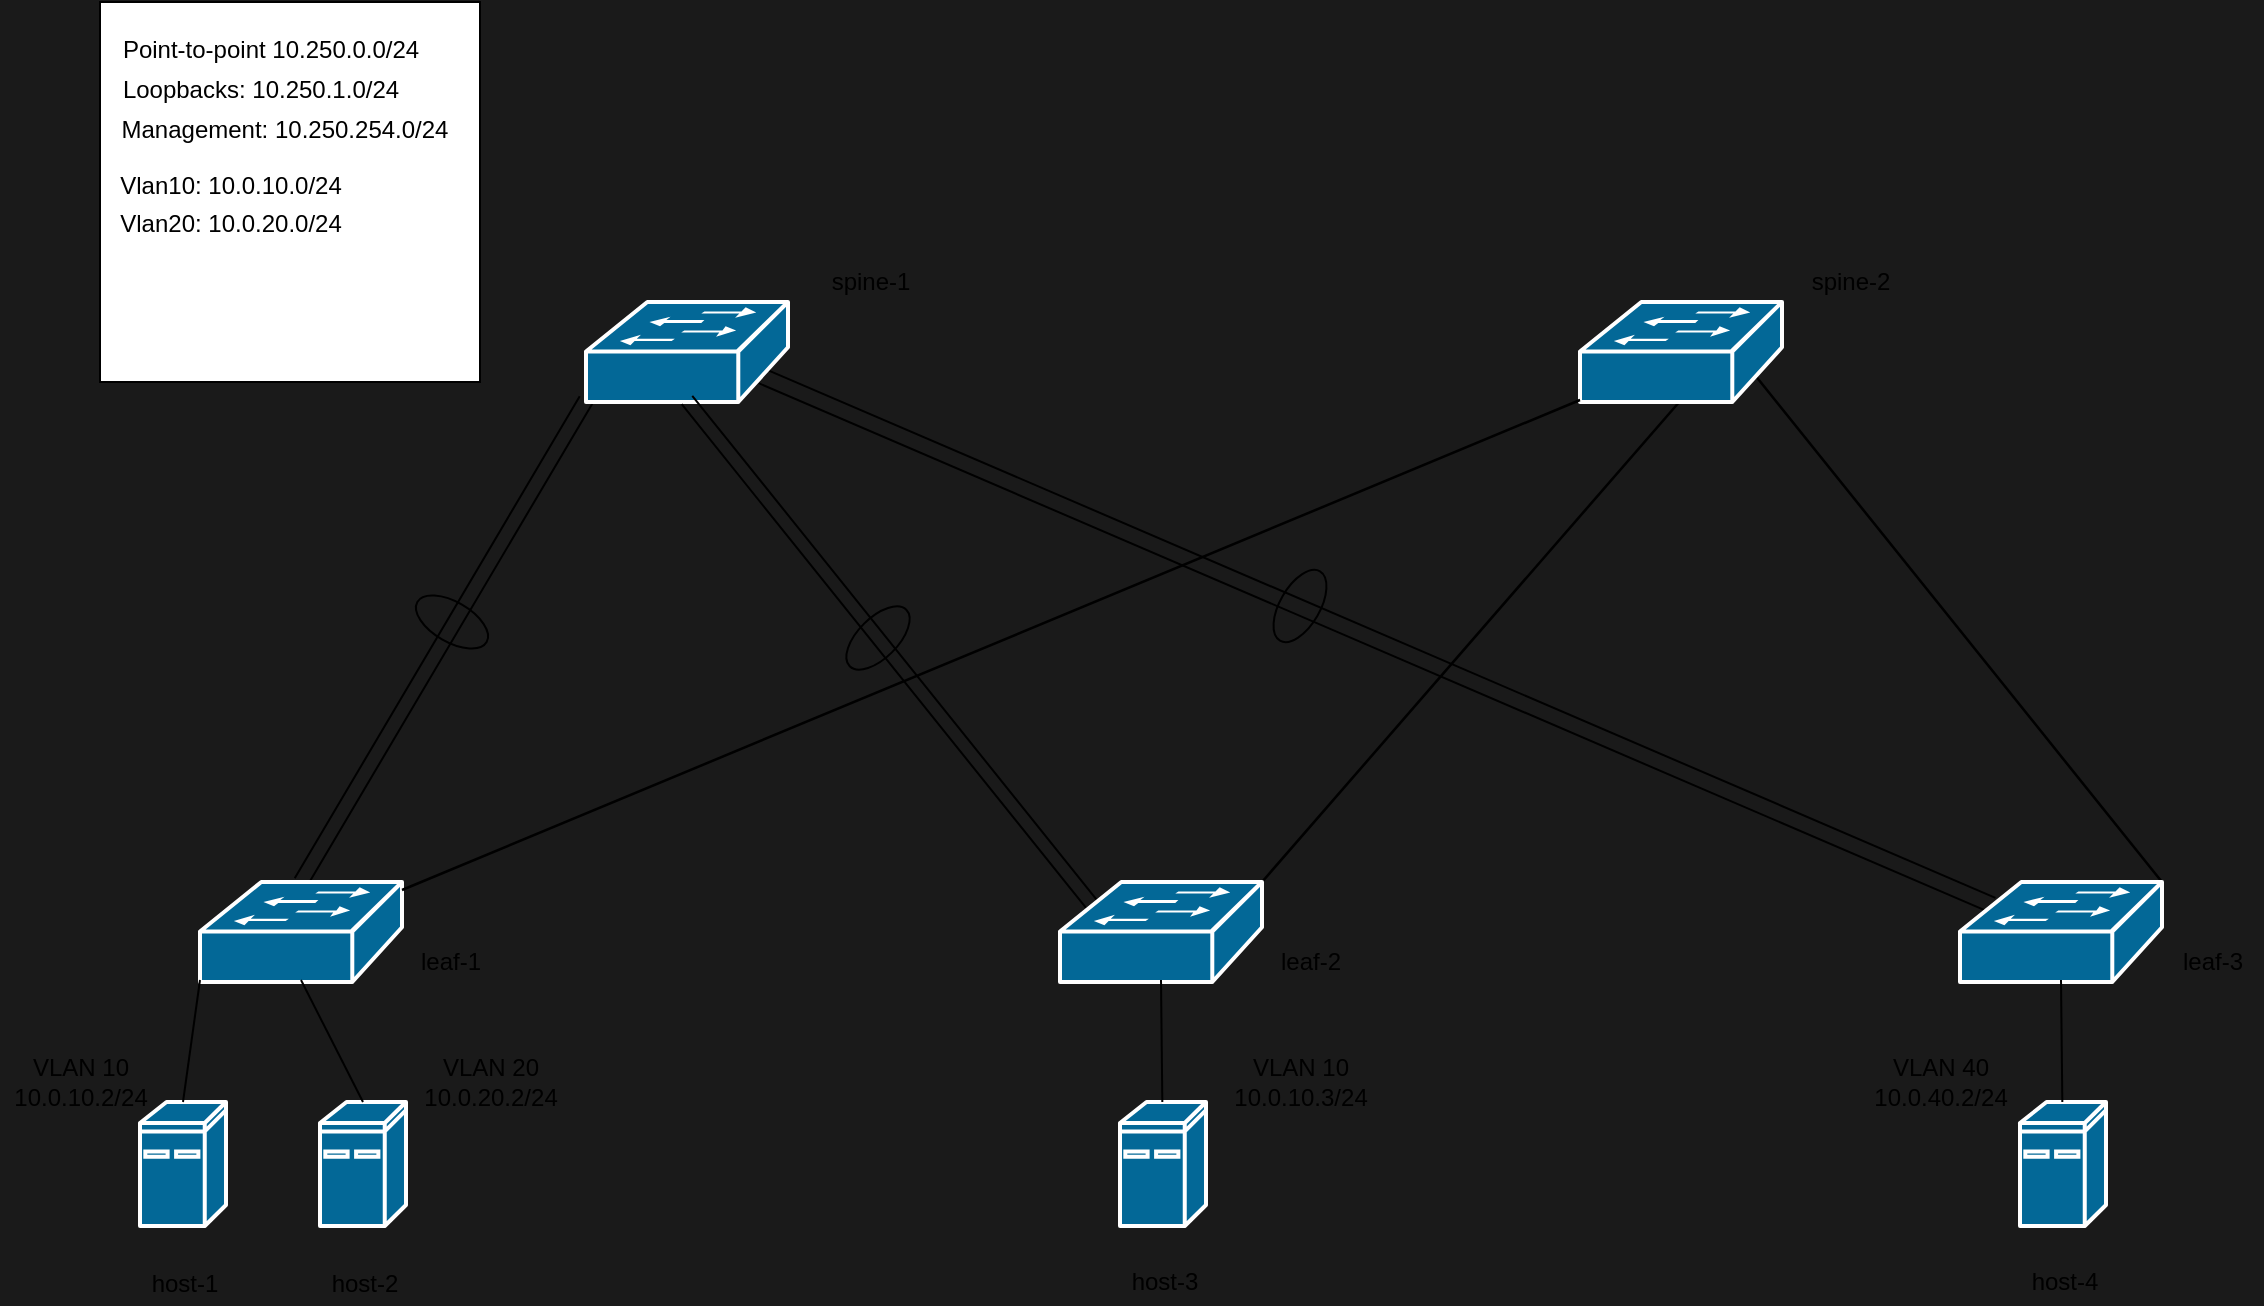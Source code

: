 <mxfile version="13.1.3">
    <diagram id="6a731a19-8d31-9384-78a2-239565b7b9f0" name="Page-1">
        <mxGraphModel dx="2698" dy="832" grid="1" gridSize="10" guides="1" tooltips="1" connect="1" arrows="1" fold="1" page="1" pageScale="1" pageWidth="1169" pageHeight="827" background="#1A1A1A" math="0" shadow="0">
            <root>
                <mxCell id="0"/>
                <mxCell id="1" value="Base 5-node" style="" parent="0"/>
                <mxCell id="baM0oSwgijgu1ItRGs0o-2263" style="edgeStyle=none;shape=link;rounded=0;orthogonalLoop=1;jettySize=auto;html=1;exitX=0;exitY=0.98;exitDx=0;exitDy=0;exitPerimeter=0;entryX=0.5;entryY=0;entryDx=0;entryDy=0;entryPerimeter=0;width=7.297;" parent="1" source="baM0oSwgijgu1ItRGs0o-2258" target="baM0oSwgijgu1ItRGs0o-2260" edge="1">
                    <mxGeometry relative="1" as="geometry"/>
                </mxCell>
                <mxCell id="baM0oSwgijgu1ItRGs0o-2270" style="edgeStyle=none;shape=link;rounded=0;orthogonalLoop=1;jettySize=auto;html=1;exitX=0.87;exitY=0.74;exitDx=0;exitDy=0;exitPerimeter=0;entryX=0.16;entryY=0.23;entryDx=0;entryDy=0;entryPerimeter=0;width=7.838;" parent="1" source="baM0oSwgijgu1ItRGs0o-2258" target="baM0oSwgijgu1ItRGs0o-2262" edge="1">
                    <mxGeometry relative="1" as="geometry"/>
                </mxCell>
                <mxCell id="baM0oSwgijgu1ItRGs0o-2258" value="" style="shape=mxgraph.cisco.switches.workgroup_switch;html=1;pointerEvents=1;dashed=0;fillColor=#036897;strokeColor=#ffffff;strokeWidth=2;verticalLabelPosition=bottom;verticalAlign=top;align=center;outlineConnect=0;" parent="1" vertex="1">
                    <mxGeometry x="273" y="190" width="101" height="50" as="geometry"/>
                </mxCell>
                <mxCell id="baM0oSwgijgu1ItRGs0o-2267" style="edgeStyle=none;shape=link;rounded=0;orthogonalLoop=1;jettySize=auto;html=1;exitX=0.87;exitY=0.74;exitDx=0;exitDy=0;exitPerimeter=0;entryX=1;entryY=0;entryDx=0;entryDy=0;entryPerimeter=0;width=-0.27;" parent="1" source="baM0oSwgijgu1ItRGs0o-2259" target="baM0oSwgijgu1ItRGs0o-2262" edge="1">
                    <mxGeometry relative="1" as="geometry"/>
                </mxCell>
                <mxCell id="baM0oSwgijgu1ItRGs0o-2271" style="edgeStyle=none;shape=link;rounded=0;orthogonalLoop=1;jettySize=auto;html=1;exitX=0.5;exitY=0.98;exitDx=0;exitDy=0;exitPerimeter=0;entryX=1;entryY=0;entryDx=0;entryDy=0;entryPerimeter=0;width=-0.27;" parent="1" source="baM0oSwgijgu1ItRGs0o-2259" target="baM0oSwgijgu1ItRGs0o-2261" edge="1">
                    <mxGeometry relative="1" as="geometry"/>
                </mxCell>
                <mxCell id="baM0oSwgijgu1ItRGs0o-2259" value="" style="shape=mxgraph.cisco.switches.workgroup_switch;html=1;pointerEvents=1;dashed=0;fillColor=#036897;strokeColor=#ffffff;strokeWidth=2;verticalLabelPosition=bottom;verticalAlign=top;align=center;outlineConnect=0;" parent="1" vertex="1">
                    <mxGeometry x="770" y="190" width="101" height="50" as="geometry"/>
                </mxCell>
                <mxCell id="baM0oSwgijgu1ItRGs0o-2260" value="" style="shape=mxgraph.cisco.switches.workgroup_switch;html=1;pointerEvents=1;dashed=0;fillColor=#036897;strokeColor=#ffffff;strokeWidth=2;verticalLabelPosition=bottom;verticalAlign=top;align=center;outlineConnect=0;" parent="1" vertex="1">
                    <mxGeometry x="80" y="480" width="101" height="50" as="geometry"/>
                </mxCell>
                <mxCell id="baM0oSwgijgu1ItRGs0o-2265" style="edgeStyle=none;shape=link;rounded=0;orthogonalLoop=1;jettySize=auto;html=1;exitX=0.16;exitY=0.23;exitDx=0;exitDy=0;exitPerimeter=0;entryX=0.5;entryY=0.98;entryDx=0;entryDy=0;entryPerimeter=0;width=6.757;" parent="1" source="baM0oSwgijgu1ItRGs0o-2261" target="baM0oSwgijgu1ItRGs0o-2258" edge="1">
                    <mxGeometry relative="1" as="geometry"/>
                </mxCell>
                <mxCell id="baM0oSwgijgu1ItRGs0o-2266" style="edgeStyle=none;shape=link;rounded=0;orthogonalLoop=1;jettySize=auto;html=1;entryX=0;entryY=0.98;entryDx=0;entryDy=0;entryPerimeter=0;width=0.27;" parent="1" source="baM0oSwgijgu1ItRGs0o-2260" target="baM0oSwgijgu1ItRGs0o-2259" edge="1">
                    <mxGeometry relative="1" as="geometry"/>
                </mxCell>
                <mxCell id="baM0oSwgijgu1ItRGs0o-2261" value="" style="shape=mxgraph.cisco.switches.workgroup_switch;html=1;pointerEvents=1;dashed=0;fillColor=#036897;strokeColor=#ffffff;strokeWidth=2;verticalLabelPosition=bottom;verticalAlign=top;align=center;outlineConnect=0;" parent="1" vertex="1">
                    <mxGeometry x="510" y="480" width="101" height="50" as="geometry"/>
                </mxCell>
                <mxCell id="baM0oSwgijgu1ItRGs0o-2262" value="" style="shape=mxgraph.cisco.switches.workgroup_switch;html=1;pointerEvents=1;dashed=0;fillColor=#036897;strokeColor=#ffffff;strokeWidth=2;verticalLabelPosition=bottom;verticalAlign=top;align=center;outlineConnect=0;" parent="1" vertex="1">
                    <mxGeometry x="960" y="480" width="101" height="50" as="geometry"/>
                </mxCell>
                <mxCell id="baM0oSwgijgu1ItRGs0o-2276" value="spine-1" style="text;html=1;align=center;verticalAlign=middle;resizable=0;points=[];autosize=1;" parent="1" vertex="1">
                    <mxGeometry x="390" y="170" width="50" height="20" as="geometry"/>
                </mxCell>
                <mxCell id="baM0oSwgijgu1ItRGs0o-2277" value="spine-2" style="text;html=1;align=center;verticalAlign=middle;resizable=0;points=[];autosize=1;" parent="1" vertex="1">
                    <mxGeometry x="880" y="170" width="50" height="20" as="geometry"/>
                </mxCell>
                <mxCell id="baM0oSwgijgu1ItRGs0o-2278" value="leaf-1" style="text;html=1;align=center;verticalAlign=middle;resizable=0;points=[];autosize=1;" parent="1" vertex="1">
                    <mxGeometry x="180" y="510" width="50" height="20" as="geometry"/>
                </mxCell>
                <mxCell id="baM0oSwgijgu1ItRGs0o-2279" value="leaf-2" style="text;html=1;align=center;verticalAlign=middle;resizable=0;points=[];autosize=1;" parent="1" vertex="1">
                    <mxGeometry x="610" y="510" width="50" height="20" as="geometry"/>
                </mxCell>
                <mxCell id="baM0oSwgijgu1ItRGs0o-2280" value="leaf-3" style="text;html=1;align=center;verticalAlign=middle;resizable=0;points=[];autosize=1;" parent="1" vertex="1">
                    <mxGeometry x="1061" y="510" width="50" height="20" as="geometry"/>
                </mxCell>
                <mxCell id="baM0oSwgijgu1ItRGs0o-2315" value="" style="ellipse;whiteSpace=wrap;html=1;fillColor=none;rotation=30;connectable=0;" parent="1" vertex="1">
                    <mxGeometry x="186" y="340" width="40" height="20" as="geometry"/>
                </mxCell>
                <mxCell id="baM0oSwgijgu1ItRGs0o-2319" value="" style="ellipse;whiteSpace=wrap;html=1;fillColor=none;rotation=-45;connectable=0;" parent="1" vertex="1">
                    <mxGeometry x="399" y="348" width="40" height="20" as="geometry"/>
                </mxCell>
                <mxCell id="baM0oSwgijgu1ItRGs0o-2320" value="" style="ellipse;whiteSpace=wrap;html=1;fillColor=none;rotation=-60;connectable=0;" parent="1" vertex="1">
                    <mxGeometry x="610" y="332" width="40" height="20" as="geometry"/>
                </mxCell>
                <mxCell id="baM0oSwgijgu1ItRGs0o-2273" value="Management" style="locked=1;" parent="0" visible="0"/>
                <mxCell id="baM0oSwgijgu1ItRGs0o-2281" value="10.250.254.2/24" style="text;html=1;align=center;verticalAlign=middle;resizable=0;points=[];autosize=1;" parent="baM0oSwgijgu1ItRGs0o-2273" vertex="1">
                    <mxGeometry x="390" y="190" width="100" height="20" as="geometry"/>
                </mxCell>
                <mxCell id="baM0oSwgijgu1ItRGs0o-2282" value="10.250.254.3/24" style="text;html=1;align=center;verticalAlign=middle;resizable=0;points=[];autosize=1;" parent="baM0oSwgijgu1ItRGs0o-2273" vertex="1">
                    <mxGeometry x="880" y="190" width="100" height="20" as="geometry"/>
                </mxCell>
                <mxCell id="baM0oSwgijgu1ItRGs0o-2283" value="10.250.254.4" style="text;html=1;align=center;verticalAlign=middle;resizable=0;points=[];autosize=1;" parent="baM0oSwgijgu1ItRGs0o-2273" vertex="1">
                    <mxGeometry x="180" y="530" width="90" height="20" as="geometry"/>
                </mxCell>
                <mxCell id="baM0oSwgijgu1ItRGs0o-2284" value="10.250.254.5" style="text;html=1;align=center;verticalAlign=middle;resizable=0;points=[];autosize=1;" parent="baM0oSwgijgu1ItRGs0o-2273" vertex="1">
                    <mxGeometry x="610" y="530" width="90" height="20" as="geometry"/>
                </mxCell>
                <mxCell id="baM0oSwgijgu1ItRGs0o-2285" value="10.250.254.6" style="text;html=1;align=center;verticalAlign=middle;resizable=0;points=[];autosize=1;" parent="baM0oSwgijgu1ItRGs0o-2273" vertex="1">
                    <mxGeometry x="1060" y="530" width="90" height="20" as="geometry"/>
                </mxCell>
                <mxCell id="baM0oSwgijgu1ItRGs0o-2286" value="Loopbacks" style="locked=1;" parent="0" visible="0"/>
                <mxCell id="baM0oSwgijgu1ItRGs0o-2287" value="lo0: 10.250.1.1/32" style="text;html=1;align=center;verticalAlign=middle;resizable=0;points=[];autosize=1;" parent="baM0oSwgijgu1ItRGs0o-2286" vertex="1">
                    <mxGeometry x="380" y="210" width="110" height="20" as="geometry"/>
                </mxCell>
                <mxCell id="baM0oSwgijgu1ItRGs0o-2288" value="lo0: 10.250.1.2/32" style="text;html=1;align=center;verticalAlign=middle;resizable=0;points=[];autosize=1;" parent="baM0oSwgijgu1ItRGs0o-2286" vertex="1">
                    <mxGeometry x="870" y="210" width="110" height="20" as="geometry"/>
                </mxCell>
                <mxCell id="baM0oSwgijgu1ItRGs0o-2289" value="lo0: 10.250.1.3/32" style="text;html=1;align=center;verticalAlign=middle;resizable=0;points=[];autosize=1;" parent="baM0oSwgijgu1ItRGs0o-2286" vertex="1">
                    <mxGeometry x="170" y="546" width="110" height="20" as="geometry"/>
                </mxCell>
                <mxCell id="baM0oSwgijgu1ItRGs0o-2290" value="lo0: 10.250.1.4/32" style="text;html=1;align=center;verticalAlign=middle;resizable=0;points=[];autosize=1;" parent="baM0oSwgijgu1ItRGs0o-2286" vertex="1">
                    <mxGeometry x="600" y="546" width="110" height="20" as="geometry"/>
                </mxCell>
                <mxCell id="baM0oSwgijgu1ItRGs0o-2291" value="lo0: 10.250.1.5/32" style="text;html=1;align=center;verticalAlign=middle;resizable=0;points=[];autosize=1;" parent="baM0oSwgijgu1ItRGs0o-2286" vertex="1">
                    <mxGeometry x="1050" y="546" width="110" height="20" as="geometry"/>
                </mxCell>
                <mxCell id="baM0oSwgijgu1ItRGs0o-2292" value="Links" style="locked=1;" parent="0" visible="0"/>
                <mxCell id="baM0oSwgijgu1ItRGs0o-2293" value="10.250.0.0/30" style="text;html=1;align=center;verticalAlign=middle;resizable=0;points=[];autosize=1;" parent="baM0oSwgijgu1ItRGs0o-2292" vertex="1">
                    <mxGeometry x="105" y="320" width="90" height="20" as="geometry"/>
                </mxCell>
                <mxCell id="baM0oSwgijgu1ItRGs0o-2294" value="10.250.0.12/30" style="text;html=1;align=center;verticalAlign=middle;resizable=0;points=[];autosize=1;" parent="baM0oSwgijgu1ItRGs0o-2292" vertex="1">
                    <mxGeometry x="260" y="382" width="100" height="20" as="geometry"/>
                </mxCell>
                <mxCell id="baM0oSwgijgu1ItRGs0o-2295" value="10.250.0.4/30" style="text;html=1;align=center;verticalAlign=middle;resizable=0;points=[];autosize=1;" parent="baM0oSwgijgu1ItRGs0o-2292" vertex="1">
                    <mxGeometry x="398" y="434" width="90" height="20" as="geometry"/>
                </mxCell>
                <mxCell id="baM0oSwgijgu1ItRGs0o-2296" value="10.250.0.16/30" style="text;html=1;align=center;verticalAlign=middle;resizable=0;points=[];autosize=1;" parent="baM0oSwgijgu1ItRGs0o-2292" vertex="1">
                    <mxGeometry x="650" y="434" width="100" height="20" as="geometry"/>
                </mxCell>
                <mxCell id="baM0oSwgijgu1ItRGs0o-2297" value="10.250.0.8/30" style="text;html=1;align=center;verticalAlign=middle;resizable=0;points=[];autosize=1;" parent="baM0oSwgijgu1ItRGs0o-2292" vertex="1">
                    <mxGeometry x="780" y="382" width="90" height="20" as="geometry"/>
                </mxCell>
                <mxCell id="baM0oSwgijgu1ItRGs0o-2298" value="10.250.0.20/30" style="text;html=1;align=center;verticalAlign=middle;resizable=0;points=[];autosize=1;" parent="baM0oSwgijgu1ItRGs0o-2292" vertex="1">
                    <mxGeometry x="950" y="320" width="100" height="20" as="geometry"/>
                </mxCell>
                <mxCell id="baM0oSwgijgu1ItRGs0o-2299" value=".1" style="text;html=1;align=center;verticalAlign=middle;resizable=0;points=[];autosize=1;" parent="baM0oSwgijgu1ItRGs0o-2292" vertex="1">
                    <mxGeometry x="235" y="220" width="30" height="20" as="geometry"/>
                </mxCell>
                <mxCell id="baM0oSwgijgu1ItRGs0o-2300" value=".2" style="text;html=1;align=center;verticalAlign=middle;resizable=0;points=[];autosize=1;" parent="baM0oSwgijgu1ItRGs0o-2292" vertex="1">
                    <mxGeometry x="85" y="460" width="30" height="20" as="geometry"/>
                </mxCell>
                <mxCell id="baM0oSwgijgu1ItRGs0o-2301" value=".5" style="text;html=1;align=center;verticalAlign=middle;resizable=0;points=[];autosize=1;" parent="baM0oSwgijgu1ItRGs0o-2292" vertex="1">
                    <mxGeometry x="295" y="240" width="30" height="20" as="geometry"/>
                </mxCell>
                <mxCell id="baM0oSwgijgu1ItRGs0o-2302" value=".6" style="text;html=1;align=center;verticalAlign=middle;resizable=0;points=[];autosize=1;" parent="baM0oSwgijgu1ItRGs0o-2292" vertex="1">
                    <mxGeometry x="485" y="480" width="30" height="20" as="geometry"/>
                </mxCell>
                <mxCell id="baM0oSwgijgu1ItRGs0o-2303" value=".9" style="text;html=1;align=center;verticalAlign=middle;resizable=0;points=[];autosize=1;" parent="baM0oSwgijgu1ItRGs0o-2292" vertex="1">
                    <mxGeometry x="385" y="210" width="30" height="20" as="geometry"/>
                </mxCell>
                <mxCell id="baM0oSwgijgu1ItRGs0o-2304" value=".10" style="text;html=1;align=center;verticalAlign=middle;resizable=0;points=[];autosize=1;" parent="baM0oSwgijgu1ItRGs0o-2292" vertex="1">
                    <mxGeometry x="965" y="460" width="30" height="20" as="geometry"/>
                </mxCell>
                <mxCell id="baM0oSwgijgu1ItRGs0o-2305" value=".13" style="text;html=1;align=center;verticalAlign=middle;resizable=0;points=[];autosize=1;" parent="baM0oSwgijgu1ItRGs0o-2292" vertex="1">
                    <mxGeometry x="715" y="210" width="30" height="20" as="geometry"/>
                </mxCell>
                <mxCell id="baM0oSwgijgu1ItRGs0o-2306" value=".14" style="text;html=1;align=center;verticalAlign=middle;resizable=0;points=[];autosize=1;" parent="baM0oSwgijgu1ItRGs0o-2292" vertex="1">
                    <mxGeometry x="205" y="480" width="30" height="20" as="geometry"/>
                </mxCell>
                <mxCell id="baM0oSwgijgu1ItRGs0o-2307" value=".15" style="text;html=1;align=center;verticalAlign=middle;resizable=0;points=[];autosize=1;" parent="baM0oSwgijgu1ItRGs0o-2292" vertex="1">
                    <mxGeometry x="815" y="250" width="30" height="20" as="geometry"/>
                </mxCell>
                <mxCell id="baM0oSwgijgu1ItRGs0o-2308" value=".16" style="text;html=1;align=center;verticalAlign=middle;resizable=0;points=[];autosize=1;" parent="baM0oSwgijgu1ItRGs0o-2292" vertex="1">
                    <mxGeometry x="625" y="480" width="30" height="20" as="geometry"/>
                </mxCell>
                <mxCell id="baM0oSwgijgu1ItRGs0o-2309" value=".21" style="text;html=1;align=center;verticalAlign=middle;resizable=0;points=[];autosize=1;" parent="baM0oSwgijgu1ItRGs0o-2292" vertex="1">
                    <mxGeometry x="885" y="220" width="30" height="20" as="geometry"/>
                </mxCell>
                <mxCell id="baM0oSwgijgu1ItRGs0o-2310" value=".22" style="text;html=1;align=center;verticalAlign=middle;resizable=0;points=[];autosize=1;" parent="baM0oSwgijgu1ItRGs0o-2292" vertex="1">
                    <mxGeometry x="1065" y="440" width="30" height="20" as="geometry"/>
                </mxCell>
                <mxCell id="5" value="Hosts" style="locked=1;" parent="0"/>
                <mxCell id="6" value="" style="shape=mxgraph.cisco.computers_and_peripherals.ibm_mini_as400;html=1;pointerEvents=1;dashed=0;fillColor=#036897;strokeColor=#ffffff;strokeWidth=2;verticalLabelPosition=bottom;verticalAlign=top;align=center;outlineConnect=0;" vertex="1" parent="5">
                    <mxGeometry x="50" y="590" width="43" height="62" as="geometry"/>
                </mxCell>
                <mxCell id="7" value="" style="shape=mxgraph.cisco.computers_and_peripherals.ibm_mini_as400;html=1;pointerEvents=1;dashed=0;fillColor=#036897;strokeColor=#ffffff;strokeWidth=2;verticalLabelPosition=bottom;verticalAlign=top;align=center;outlineConnect=0;" vertex="1" parent="5">
                    <mxGeometry x="140" y="590" width="43" height="62" as="geometry"/>
                </mxCell>
                <mxCell id="8" value="" style="shape=mxgraph.cisco.computers_and_peripherals.ibm_mini_as400;html=1;pointerEvents=1;dashed=0;fillColor=#036897;strokeColor=#ffffff;strokeWidth=2;verticalLabelPosition=bottom;verticalAlign=top;align=center;outlineConnect=0;" vertex="1" parent="5">
                    <mxGeometry x="540" y="590" width="43" height="62" as="geometry"/>
                </mxCell>
                <mxCell id="9" value="" style="shape=mxgraph.cisco.computers_and_peripherals.ibm_mini_as400;html=1;pointerEvents=1;dashed=0;fillColor=#036897;strokeColor=#ffffff;strokeWidth=2;verticalLabelPosition=bottom;verticalAlign=top;align=center;outlineConnect=0;" vertex="1" parent="5">
                    <mxGeometry x="990" y="590" width="43" height="62" as="geometry"/>
                </mxCell>
                <mxCell id="10" style="rounded=0;orthogonalLoop=1;jettySize=auto;html=1;exitX=0;exitY=0.98;exitDx=0;exitDy=0;exitPerimeter=0;entryX=0.5;entryY=0;entryDx=0;entryDy=0;entryPerimeter=0;endArrow=none;endFill=0;" edge="1" parent="5" source="baM0oSwgijgu1ItRGs0o-2260" target="6">
                    <mxGeometry relative="1" as="geometry"/>
                </mxCell>
                <mxCell id="11" style="edgeStyle=none;rounded=0;orthogonalLoop=1;jettySize=auto;html=1;exitX=0.5;exitY=0.98;exitDx=0;exitDy=0;exitPerimeter=0;entryX=0.5;entryY=0;entryDx=0;entryDy=0;entryPerimeter=0;endArrow=none;endFill=0;" edge="1" parent="5" source="baM0oSwgijgu1ItRGs0o-2260" target="7">
                    <mxGeometry relative="1" as="geometry"/>
                </mxCell>
                <mxCell id="12" style="edgeStyle=none;rounded=0;orthogonalLoop=1;jettySize=auto;html=1;exitX=0.5;exitY=0.98;exitDx=0;exitDy=0;exitPerimeter=0;endArrow=none;endFill=0;" edge="1" parent="5" source="baM0oSwgijgu1ItRGs0o-2261" target="8">
                    <mxGeometry relative="1" as="geometry"/>
                </mxCell>
                <mxCell id="13" style="edgeStyle=none;rounded=0;orthogonalLoop=1;jettySize=auto;html=1;exitX=0.5;exitY=0.98;exitDx=0;exitDy=0;exitPerimeter=0;endArrow=none;endFill=0;" edge="1" parent="5" source="baM0oSwgijgu1ItRGs0o-2262" target="9">
                    <mxGeometry relative="1" as="geometry"/>
                </mxCell>
                <mxCell id="14" value="host-1" style="text;html=1;align=center;verticalAlign=middle;resizable=0;points=[];autosize=1;" vertex="1" parent="5">
                    <mxGeometry x="46.5" y="671" width="50" height="20" as="geometry"/>
                </mxCell>
                <mxCell id="15" value="host-2" style="text;html=1;align=center;verticalAlign=middle;resizable=0;points=[];autosize=1;" vertex="1" parent="5">
                    <mxGeometry x="136.5" y="671" width="50" height="20" as="geometry"/>
                </mxCell>
                <mxCell id="16" value="host-3" style="text;html=1;align=center;verticalAlign=middle;resizable=0;points=[];autosize=1;" vertex="1" parent="5">
                    <mxGeometry x="536.5" y="670" width="50" height="20" as="geometry"/>
                </mxCell>
                <mxCell id="17" value="host-4" style="text;html=1;align=center;verticalAlign=middle;resizable=0;points=[];autosize=1;" vertex="1" parent="5">
                    <mxGeometry x="986.5" y="670" width="50" height="20" as="geometry"/>
                </mxCell>
                <mxCell id="18" value="IPAM Key" parent="0"/>
                <mxCell id="20" value="" style="whiteSpace=wrap;html=1;" vertex="1" parent="18">
                    <mxGeometry x="30" y="40" width="190" height="190" as="geometry"/>
                </mxCell>
                <mxCell id="21" value="Point-to-point 10.250.0.0/24" style="text;html=1;align=center;verticalAlign=middle;resizable=0;points=[];autosize=1;" vertex="1" parent="18">
                    <mxGeometry x="35" y="54" width="160" height="20" as="geometry"/>
                </mxCell>
                <mxCell id="22" value="Loopbacks: 10.250.1.0/24" style="text;html=1;align=center;verticalAlign=middle;resizable=0;points=[];autosize=1;" vertex="1" parent="18">
                    <mxGeometry x="35" y="74" width="150" height="20" as="geometry"/>
                </mxCell>
                <mxCell id="23" value="Management: 10.250.254.0/24" style="text;html=1;align=center;verticalAlign=middle;resizable=0;points=[];autosize=1;" vertex="1" parent="18">
                    <mxGeometry x="32" y="94" width="180" height="20" as="geometry"/>
                </mxCell>
                <mxCell id="24" value="Vlan10: 10.0.10.0/24" style="text;html=1;align=center;verticalAlign=middle;resizable=0;points=[];autosize=1;" vertex="1" parent="18">
                    <mxGeometry x="30" y="122" width="130" height="20" as="geometry"/>
                </mxCell>
                <mxCell id="25" value="Vlan20: 10.0.20.0/24" style="text;html=1;align=center;verticalAlign=middle;resizable=0;points=[];autosize=1;" vertex="1" parent="18">
                    <mxGeometry x="30" y="141" width="130" height="20" as="geometry"/>
                </mxCell>
                <mxCell id="26" value="VLAN 10&lt;br&gt;10.0.10.2/24" style="text;html=1;align=center;verticalAlign=middle;resizable=0;points=[];autosize=1;" vertex="1" parent="18">
                    <mxGeometry x="-20" y="565" width="80" height="30" as="geometry"/>
                </mxCell>
                <mxCell id="27" value="VLAN 10&lt;br&gt;10.0.10.3/24" style="text;html=1;align=center;verticalAlign=middle;resizable=0;points=[];autosize=1;" vertex="1" parent="18">
                    <mxGeometry x="590" y="565" width="80" height="30" as="geometry"/>
                </mxCell>
                <mxCell id="28" value="VLAN 20&lt;br&gt;10.0.20.2/24" style="text;html=1;align=center;verticalAlign=middle;resizable=0;points=[];autosize=1;" vertex="1" parent="18">
                    <mxGeometry x="185" y="565" width="80" height="30" as="geometry"/>
                </mxCell>
                <mxCell id="29" value="VLAN 40&lt;br&gt;10.0.40.2/24" style="text;html=1;align=center;verticalAlign=middle;resizable=0;points=[];autosize=1;" vertex="1" parent="18">
                    <mxGeometry x="910" y="565" width="80" height="30" as="geometry"/>
                </mxCell>
            </root>
        </mxGraphModel>
    </diagram>
</mxfile>